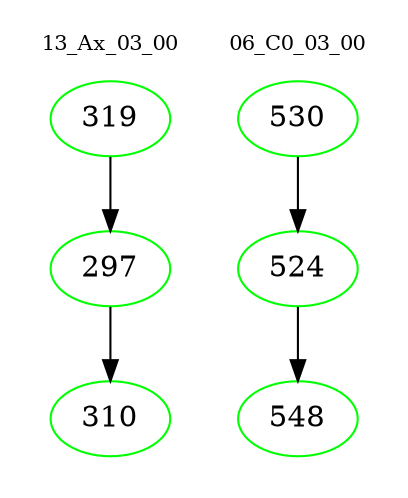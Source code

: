 digraph{
subgraph cluster_0 {
color = white
label = "13_Ax_03_00";
fontsize=10;
T0_319 [label="319", color="green"]
T0_319 -> T0_297 [color="black"]
T0_297 [label="297", color="green"]
T0_297 -> T0_310 [color="black"]
T0_310 [label="310", color="green"]
}
subgraph cluster_1 {
color = white
label = "06_C0_03_00";
fontsize=10;
T1_530 [label="530", color="green"]
T1_530 -> T1_524 [color="black"]
T1_524 [label="524", color="green"]
T1_524 -> T1_548 [color="black"]
T1_548 [label="548", color="green"]
}
}
